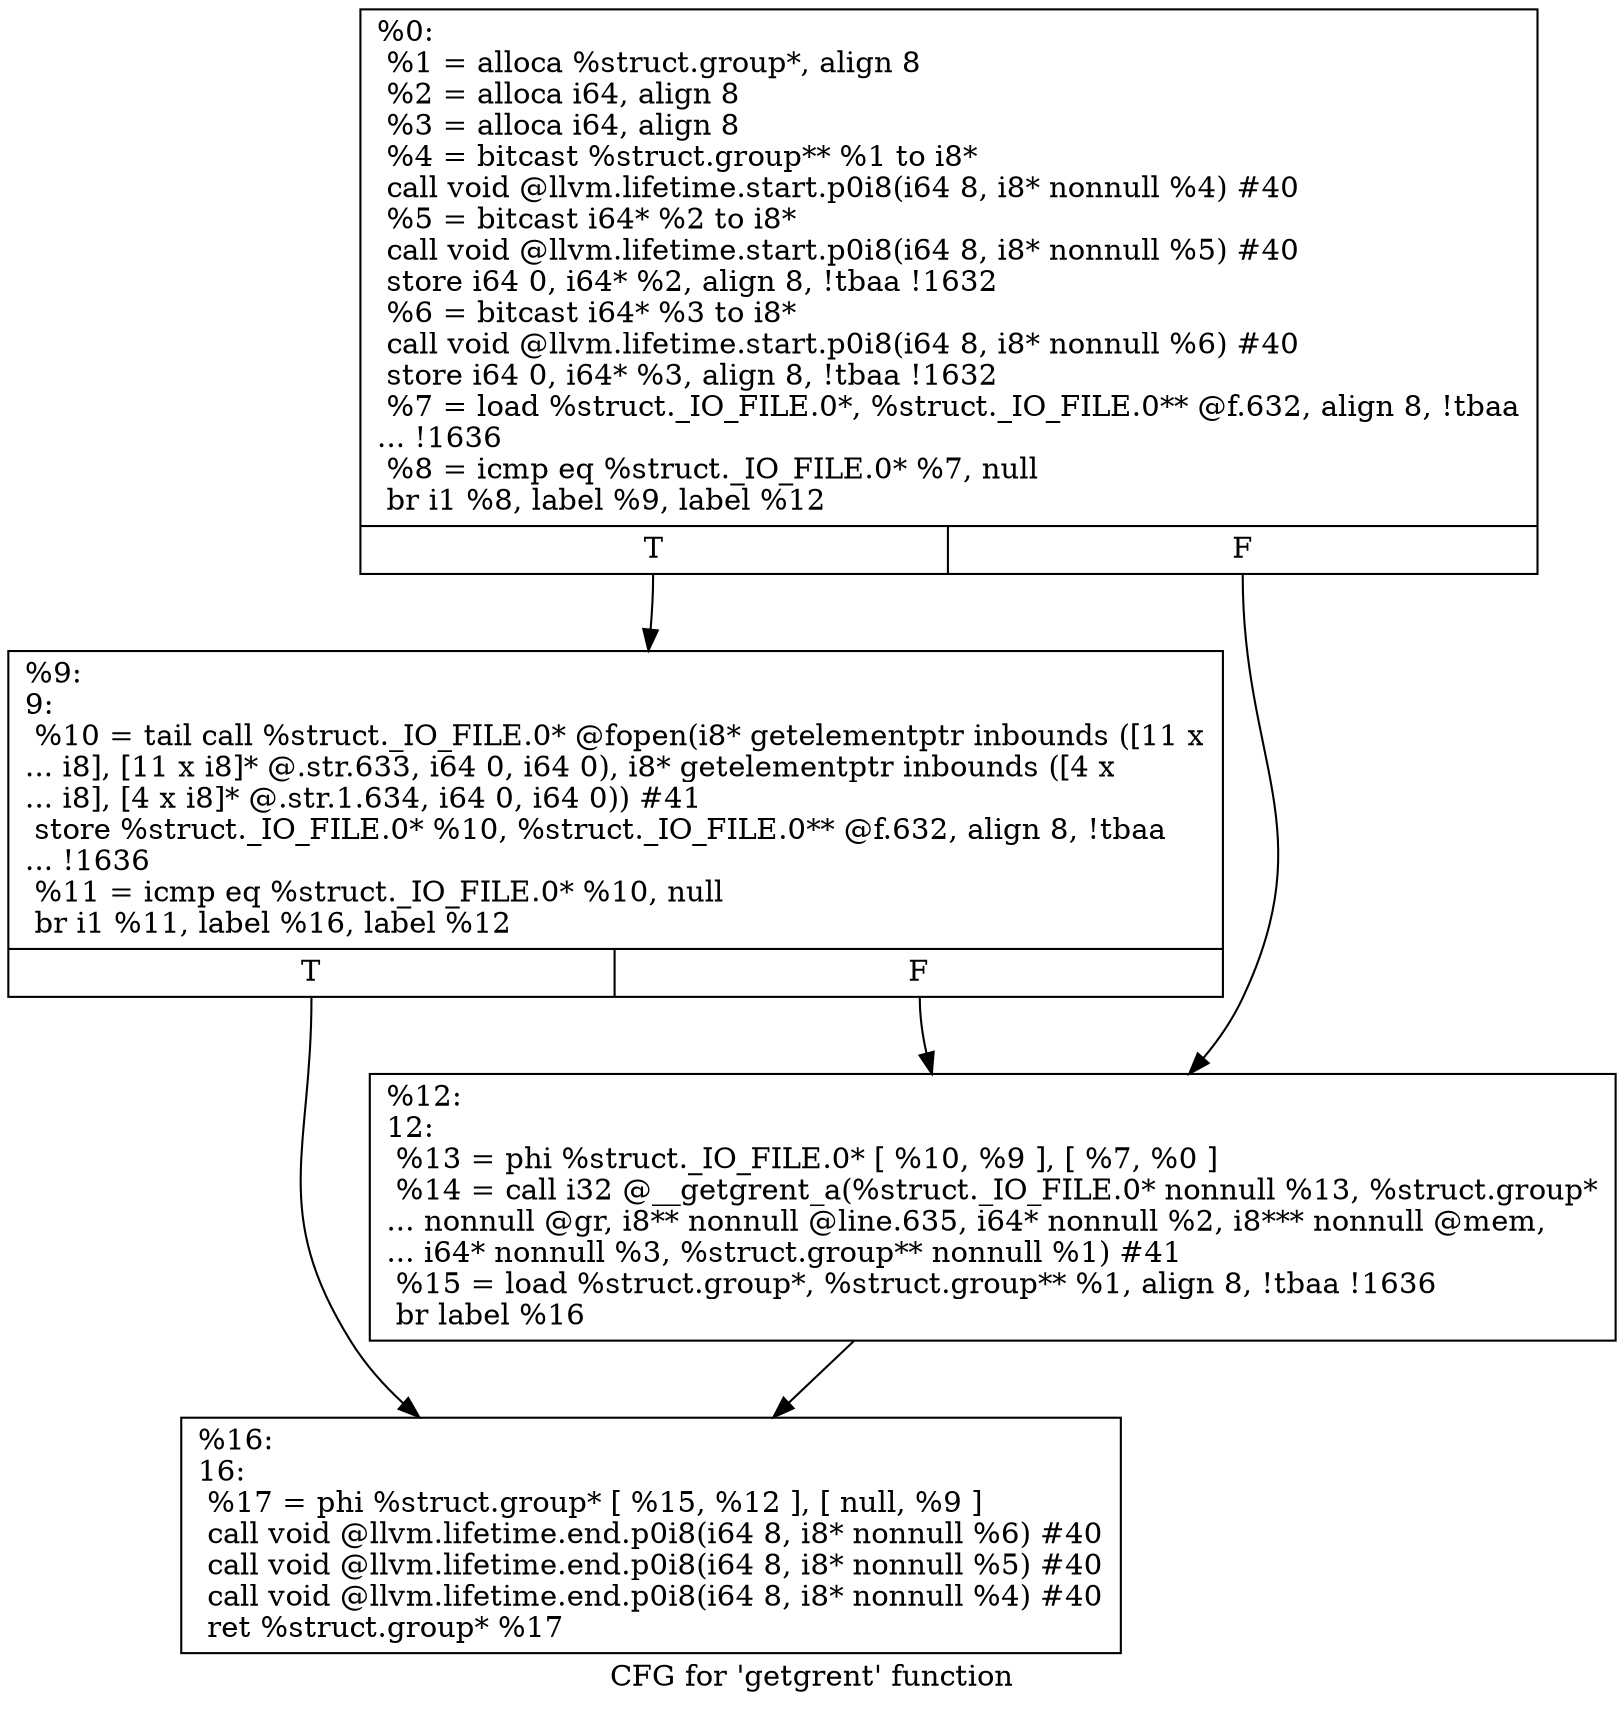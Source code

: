digraph "CFG for 'getgrent' function" {
	label="CFG for 'getgrent' function";

	Node0x1e825b0 [shape=record,label="{%0:\l  %1 = alloca %struct.group*, align 8\l  %2 = alloca i64, align 8\l  %3 = alloca i64, align 8\l  %4 = bitcast %struct.group** %1 to i8*\l  call void @llvm.lifetime.start.p0i8(i64 8, i8* nonnull %4) #40\l  %5 = bitcast i64* %2 to i8*\l  call void @llvm.lifetime.start.p0i8(i64 8, i8* nonnull %5) #40\l  store i64 0, i64* %2, align 8, !tbaa !1632\l  %6 = bitcast i64* %3 to i8*\l  call void @llvm.lifetime.start.p0i8(i64 8, i8* nonnull %6) #40\l  store i64 0, i64* %3, align 8, !tbaa !1632\l  %7 = load %struct._IO_FILE.0*, %struct._IO_FILE.0** @f.632, align 8, !tbaa\l... !1636\l  %8 = icmp eq %struct._IO_FILE.0* %7, null\l  br i1 %8, label %9, label %12\l|{<s0>T|<s1>F}}"];
	Node0x1e825b0:s0 -> Node0x1e82630;
	Node0x1e825b0:s1 -> Node0x1e82680;
	Node0x1e82630 [shape=record,label="{%9:\l9:                                                \l  %10 = tail call %struct._IO_FILE.0* @fopen(i8* getelementptr inbounds ([11 x\l... i8], [11 x i8]* @.str.633, i64 0, i64 0), i8* getelementptr inbounds ([4 x\l... i8], [4 x i8]* @.str.1.634, i64 0, i64 0)) #41\l  store %struct._IO_FILE.0* %10, %struct._IO_FILE.0** @f.632, align 8, !tbaa\l... !1636\l  %11 = icmp eq %struct._IO_FILE.0* %10, null\l  br i1 %11, label %16, label %12\l|{<s0>T|<s1>F}}"];
	Node0x1e82630:s0 -> Node0x1e826d0;
	Node0x1e82630:s1 -> Node0x1e82680;
	Node0x1e82680 [shape=record,label="{%12:\l12:                                               \l  %13 = phi %struct._IO_FILE.0* [ %10, %9 ], [ %7, %0 ]\l  %14 = call i32 @__getgrent_a(%struct._IO_FILE.0* nonnull %13, %struct.group*\l... nonnull @gr, i8** nonnull @line.635, i64* nonnull %2, i8*** nonnull @mem,\l... i64* nonnull %3, %struct.group** nonnull %1) #41\l  %15 = load %struct.group*, %struct.group** %1, align 8, !tbaa !1636\l  br label %16\l}"];
	Node0x1e82680 -> Node0x1e826d0;
	Node0x1e826d0 [shape=record,label="{%16:\l16:                                               \l  %17 = phi %struct.group* [ %15, %12 ], [ null, %9 ]\l  call void @llvm.lifetime.end.p0i8(i64 8, i8* nonnull %6) #40\l  call void @llvm.lifetime.end.p0i8(i64 8, i8* nonnull %5) #40\l  call void @llvm.lifetime.end.p0i8(i64 8, i8* nonnull %4) #40\l  ret %struct.group* %17\l}"];
}
